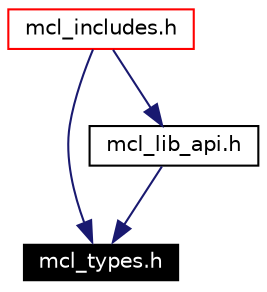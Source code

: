 digraph G
{
  edge [fontname="Helvetica",fontsize=10,labelfontname="Helvetica",labelfontsize=10];
  node [fontname="Helvetica",fontsize=10,shape=record];
  Node1 [label="mcl_types.h",height=0.2,width=0.4,color="white", fillcolor="black", style="filled" fontcolor="white"];
  Node2 -> Node1 [color="midnightblue",fontsize=10,style="solid",fontname="Helvetica"];
  Node2 [label="mcl_includes.h",height=0.2,width=0.4,color="red",URL="$mcl__includes_8h.html"];
  Node3 -> Node1 [color="midnightblue",fontsize=10,style="solid",fontname="Helvetica"];
  Node3 [label="mcl_lib_api.h",height=0.2,width=0.4,color="black",URL="$mcl__lib__api_8h.html"];
  Node2 -> Node3 [color="midnightblue",fontsize=10,style="solid",fontname="Helvetica"];
}
